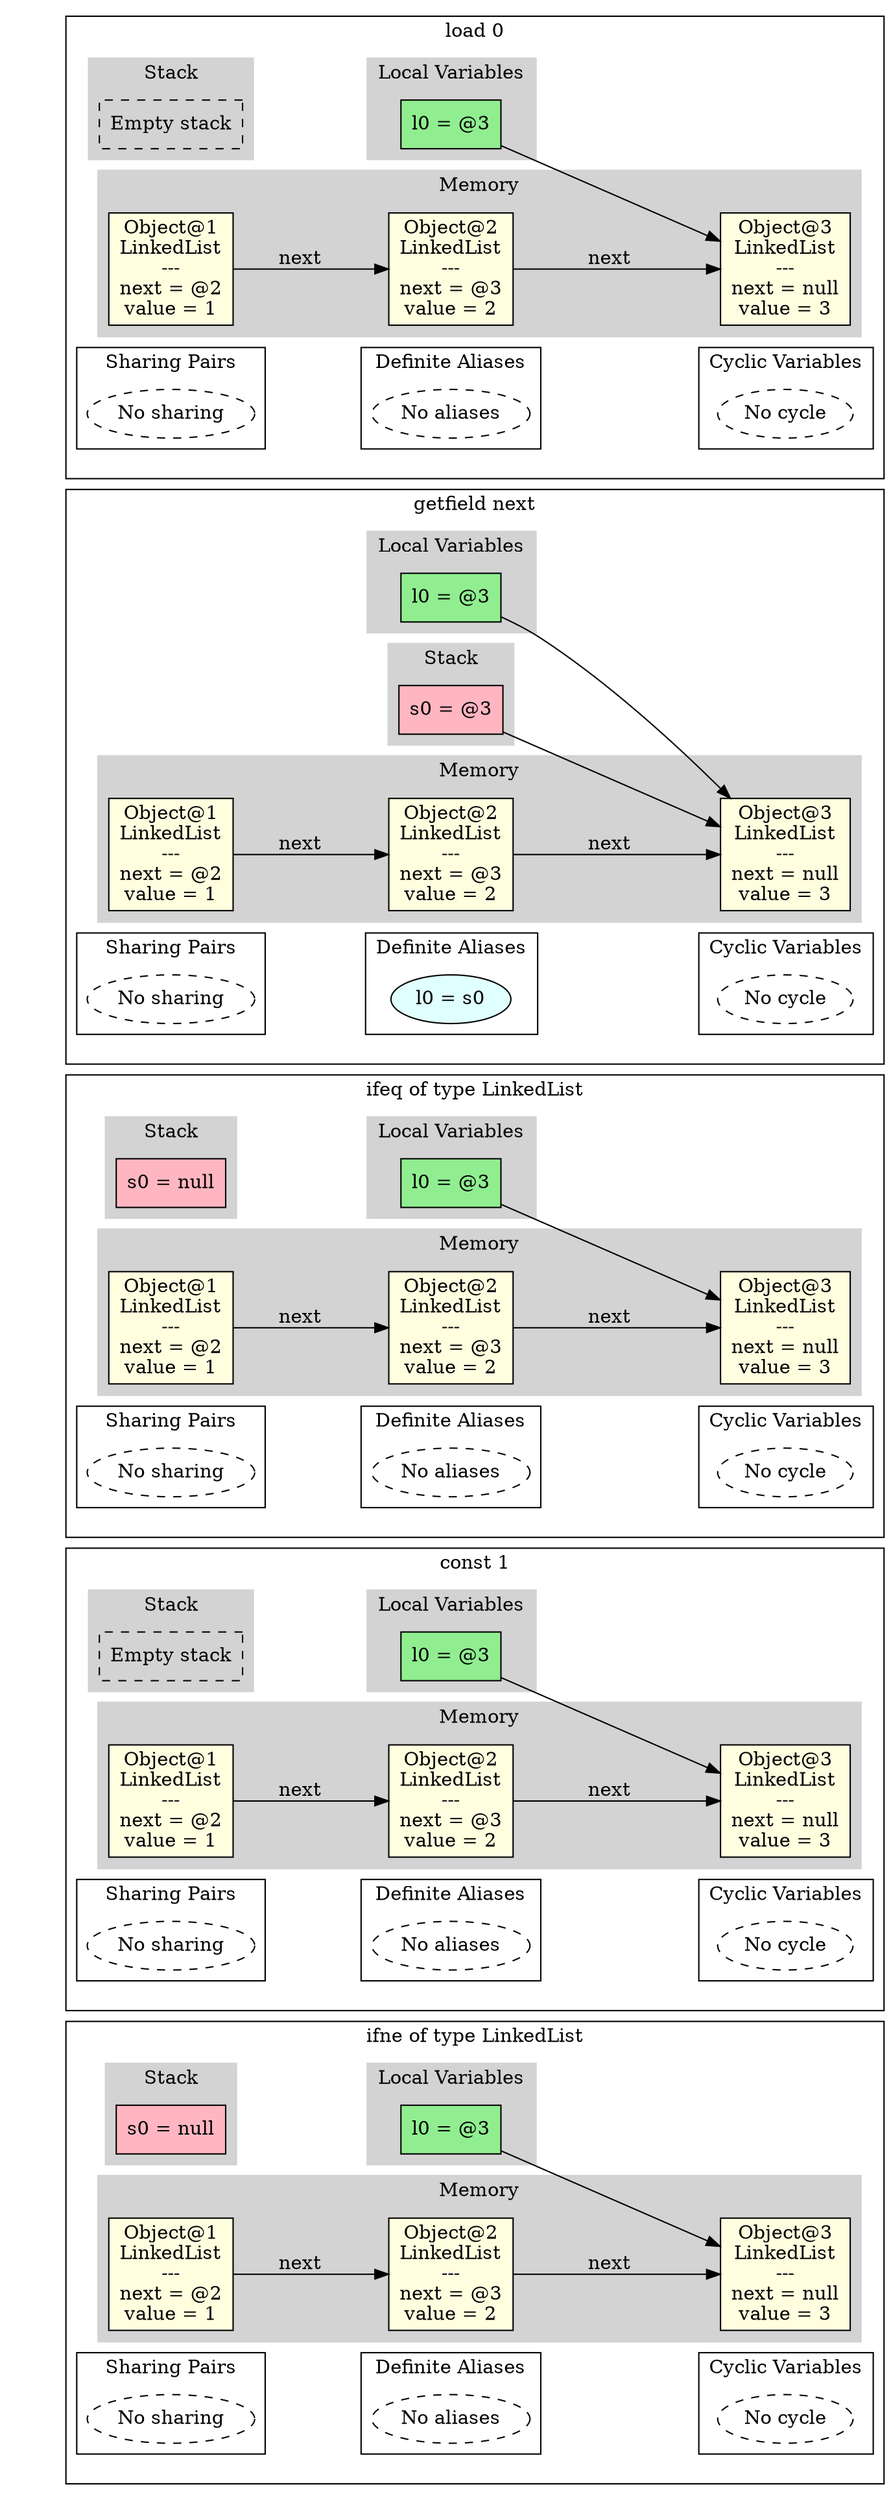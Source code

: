 digraph MemoryGraph {
 node [shape=box, style=filled, fillcolor=lightblue];
 rankdir=LR;

 // Invisible anchor subgraph
 subgraph cluster_anchor {
 style=invis;
 anchor [style=invis, shape=point, width=0, height=0];
 }

 // Starting point for subgraph ordering
 anchor_start [style=invis, shape=point];

 anchor_57148351832501 [style=invis, shape=point];
 anchor_start -> anchor_57148351832501 [style=invis];
 anchor_start = anchor_57148351832501;

 subgraph cluster_57148351832501 {
 anchor_57148351832501 [style=invis];
 label="load 0";
 subgraph cluster_locals_57148351832501 {
 label="Local Variables";
 style=filled;
 color=lightgrey;
 node [style=filled, fillcolor=lightgreen];
 "l0_57148351832501" [label="l0 = @3"];
 }

 subgraph cluster_stack_57148351832501 {
 label="Stack";
 style=filled;
 color=lightgrey;
 node [style=filled, fillcolor=lightpink];
 "empty_stack_57148351832501" [label="Empty stack", style=dashed, fillcolor=white];
 }

 subgraph cluster_memory_57148351832501 {
 label="Memory";
 style=filled;
 color=lightgrey;
 node [style=filled, fillcolor=lightyellow];
 "obj1_57148351832501" [label="Object@1\nLinkedList\n---\nnext = @2\nvalue = 1\n"];
 "obj2_57148351832501" [label="Object@2\nLinkedList\n---\nnext = @3\nvalue = 2\n"];
 "obj3_57148351832501" [label="Object@3\nLinkedList\n---\nnext = null\nvalue = 3\n"];
 }

 "l0_57148351832501" -> "obj3_57148351832501";
 "obj1_57148351832501" -> "obj2_57148351832501" [label="next"];
 "obj2_57148351832501" -> "obj3_57148351832501" [label="next"];

 // Sharing pairs
 subgraph cluster_sharing_57148351832501 {
 label="Sharing Pairs";
 node [shape=ellipse, style=filled, fillcolor=lightyellow];
 "empty_sharing_57148351832501" [label="No sharing", style=dashed, fillcolor=white];
 }

    // Alias pairs
    subgraph cluster_aliases_57148351832501 {
      label="Definite Aliases";
      node [shape=ellipse, style=filled, fillcolor=lightcyan];
      "empty_alias_57148351832501" [label="No aliases", style=dashed, fillcolor=white];
    }

 // Cyclic variables
 subgraph cluster_cyclic_57148351832501 {
 label="Cyclic Variables";
 node [shape=ellipse];
 "empty_cyclic_57148351832501" [label="No cycle", style=dashed, fillcolor=white];
 }
 // Invisible edge for horizontal alignment
 "empty_sharing_57148351832501" -> "empty_alias_57148351832501" [style=invis, weight=10];
 // Invisible edge for horizontal alignment
 "empty_alias_57148351832501" -> "empty_cyclic_57148351832501" [style=invis, weight=10];
 }
 anchor_57148352984529 [style=invis, shape=point];
 anchor_start -> anchor_57148352984529 [style=invis];
 anchor_start = anchor_57148352984529;

 subgraph cluster_57148352984529 {
 anchor_57148352984529 [style=invis];
 label="getfield next";
 subgraph cluster_locals_57148352984529 {
 label="Local Variables";
 style=filled;
 color=lightgrey;
 node [style=filled, fillcolor=lightgreen];
 "l0_57148352984529" [label="l0 = @3"];
 }

 subgraph cluster_stack_57148352984529 {
 label="Stack";
 style=filled;
 color=lightgrey;
 node [style=filled, fillcolor=lightpink];
 "s0_57148352984529" [label="s0 = @3"];
 }

 subgraph cluster_memory_57148352984529 {
 label="Memory";
 style=filled;
 color=lightgrey;
 node [style=filled, fillcolor=lightyellow];
 "obj1_57148352984529" [label="Object@1\nLinkedList\n---\nnext = @2\nvalue = 1\n"];
 "obj2_57148352984529" [label="Object@2\nLinkedList\n---\nnext = @3\nvalue = 2\n"];
 "obj3_57148352984529" [label="Object@3\nLinkedList\n---\nnext = null\nvalue = 3\n"];
 }

 "l0_57148352984529" -> "obj3_57148352984529";
 "s0_57148352984529" -> "obj3_57148352984529";
 "obj1_57148352984529" -> "obj2_57148352984529" [label="next"];
 "obj2_57148352984529" -> "obj3_57148352984529" [label="next"];

 // Sharing pairs
 subgraph cluster_sharing_57148352984529 {
 label="Sharing Pairs";
 node [shape=ellipse, style=filled, fillcolor=lightyellow];
 "empty_sharing_57148352984529" [label="No sharing", style=dashed, fillcolor=white];
 }

    // Alias pairs
    subgraph cluster_aliases_57148352984529 {
      label="Definite Aliases";
      node [shape=ellipse, style=filled, fillcolor=lightcyan];
      "alias0_57148352984529" [label="l0 = s0"];
    }

 // Cyclic variables
 subgraph cluster_cyclic_57148352984529 {
 label="Cyclic Variables";
 node [shape=ellipse];
 "empty_cyclic_57148352984529" [label="No cycle", style=dashed, fillcolor=white];
 }
 // Invisible edge for horizontal alignment
 "empty_sharing_57148352984529" -> "alias0_57148352984529" [style=invis, weight=10];
 // Invisible edge for horizontal alignment
 "alias0_57148352984529" -> "empty_cyclic_57148352984529" [style=invis, weight=10];
 }
 anchor_57148353914493 [style=invis, shape=point];
 anchor_start -> anchor_57148353914493 [style=invis];
 anchor_start = anchor_57148353914493;

 subgraph cluster_57148353914493 {
 anchor_57148353914493 [style=invis];
 label="ifeq of type LinkedList";
 subgraph cluster_locals_57148353914493 {
 label="Local Variables";
 style=filled;
 color=lightgrey;
 node [style=filled, fillcolor=lightgreen];
 "l0_57148353914493" [label="l0 = @3"];
 }

 subgraph cluster_stack_57148353914493 {
 label="Stack";
 style=filled;
 color=lightgrey;
 node [style=filled, fillcolor=lightpink];
 "s0_57148353914493" [label="s0 = null"];
 }

 subgraph cluster_memory_57148353914493 {
 label="Memory";
 style=filled;
 color=lightgrey;
 node [style=filled, fillcolor=lightyellow];
 "obj1_57148353914493" [label="Object@1\nLinkedList\n---\nnext = @2\nvalue = 1\n"];
 "obj2_57148353914493" [label="Object@2\nLinkedList\n---\nnext = @3\nvalue = 2\n"];
 "obj3_57148353914493" [label="Object@3\nLinkedList\n---\nnext = null\nvalue = 3\n"];
 }

 "l0_57148353914493" -> "obj3_57148353914493";
 "obj1_57148353914493" -> "obj2_57148353914493" [label="next"];
 "obj2_57148353914493" -> "obj3_57148353914493" [label="next"];

 // Sharing pairs
 subgraph cluster_sharing_57148353914493 {
 label="Sharing Pairs";
 node [shape=ellipse, style=filled, fillcolor=lightyellow];
 "empty_sharing_57148353914493" [label="No sharing", style=dashed, fillcolor=white];
 }

    // Alias pairs
    subgraph cluster_aliases_57148353914493 {
      label="Definite Aliases";
      node [shape=ellipse, style=filled, fillcolor=lightcyan];
      "empty_alias_57148353914493" [label="No aliases", style=dashed, fillcolor=white];
    }

 // Cyclic variables
 subgraph cluster_cyclic_57148353914493 {
 label="Cyclic Variables";
 node [shape=ellipse];
 "empty_cyclic_57148353914493" [label="No cycle", style=dashed, fillcolor=white];
 }
 // Invisible edge for horizontal alignment
 "empty_sharing_57148353914493" -> "empty_alias_57148353914493" [style=invis, weight=10];
 // Invisible edge for horizontal alignment
 "empty_alias_57148353914493" -> "empty_cyclic_57148353914493" [style=invis, weight=10];
 }
 anchor_57148354833680 [style=invis, shape=point];
 anchor_start -> anchor_57148354833680 [style=invis];
 anchor_start = anchor_57148354833680;

 subgraph cluster_57148354833680 {
 anchor_57148354833680 [style=invis];
 label="const 1";
 subgraph cluster_locals_57148354833680 {
 label="Local Variables";
 style=filled;
 color=lightgrey;
 node [style=filled, fillcolor=lightgreen];
 "l0_57148354833680" [label="l0 = @3"];
 }

 subgraph cluster_stack_57148354833680 {
 label="Stack";
 style=filled;
 color=lightgrey;
 node [style=filled, fillcolor=lightpink];
 "empty_stack_57148354833680" [label="Empty stack", style=dashed, fillcolor=white];
 }

 subgraph cluster_memory_57148354833680 {
 label="Memory";
 style=filled;
 color=lightgrey;
 node [style=filled, fillcolor=lightyellow];
 "obj1_57148354833680" [label="Object@1\nLinkedList\n---\nnext = @2\nvalue = 1\n"];
 "obj2_57148354833680" [label="Object@2\nLinkedList\n---\nnext = @3\nvalue = 2\n"];
 "obj3_57148354833680" [label="Object@3\nLinkedList\n---\nnext = null\nvalue = 3\n"];
 }

 "l0_57148354833680" -> "obj3_57148354833680";
 "obj1_57148354833680" -> "obj2_57148354833680" [label="next"];
 "obj2_57148354833680" -> "obj3_57148354833680" [label="next"];

 // Sharing pairs
 subgraph cluster_sharing_57148354833680 {
 label="Sharing Pairs";
 node [shape=ellipse, style=filled, fillcolor=lightyellow];
 "empty_sharing_57148354833680" [label="No sharing", style=dashed, fillcolor=white];
 }

    // Alias pairs
    subgraph cluster_aliases_57148354833680 {
      label="Definite Aliases";
      node [shape=ellipse, style=filled, fillcolor=lightcyan];
      "empty_alias_57148354833680" [label="No aliases", style=dashed, fillcolor=white];
    }

 // Cyclic variables
 subgraph cluster_cyclic_57148354833680 {
 label="Cyclic Variables";
 node [shape=ellipse];
 "empty_cyclic_57148354833680" [label="No cycle", style=dashed, fillcolor=white];
 }
 // Invisible edge for horizontal alignment
 "empty_sharing_57148354833680" -> "empty_alias_57148354833680" [style=invis, weight=10];
 // Invisible edge for horizontal alignment
 "empty_alias_57148354833680" -> "empty_cyclic_57148354833680" [style=invis, weight=10];
 }
 anchor_57148356004030 [style=invis, shape=point];
 anchor_start -> anchor_57148356004030 [style=invis];
 anchor_start = anchor_57148356004030;

 subgraph cluster_57148356004030 {
 anchor_57148356004030 [style=invis];
 label="ifne of type LinkedList";
 subgraph cluster_locals_57148356004030 {
 label="Local Variables";
 style=filled;
 color=lightgrey;
 node [style=filled, fillcolor=lightgreen];
 "l0_57148356004030" [label="l0 = @3"];
 }

 subgraph cluster_stack_57148356004030 {
 label="Stack";
 style=filled;
 color=lightgrey;
 node [style=filled, fillcolor=lightpink];
 "s0_57148356004030" [label="s0 = null"];
 }

 subgraph cluster_memory_57148356004030 {
 label="Memory";
 style=filled;
 color=lightgrey;
 node [style=filled, fillcolor=lightyellow];
 "obj1_57148356004030" [label="Object@1\nLinkedList\n---\nnext = @2\nvalue = 1\n"];
 "obj2_57148356004030" [label="Object@2\nLinkedList\n---\nnext = @3\nvalue = 2\n"];
 "obj3_57148356004030" [label="Object@3\nLinkedList\n---\nnext = null\nvalue = 3\n"];
 }

 "l0_57148356004030" -> "obj3_57148356004030";
 "obj1_57148356004030" -> "obj2_57148356004030" [label="next"];
 "obj2_57148356004030" -> "obj3_57148356004030" [label="next"];

 // Sharing pairs
 subgraph cluster_sharing_57148356004030 {
 label="Sharing Pairs";
 node [shape=ellipse, style=filled, fillcolor=lightyellow];
 "empty_sharing_57148356004030" [label="No sharing", style=dashed, fillcolor=white];
 }

    // Alias pairs
    subgraph cluster_aliases_57148356004030 {
      label="Definite Aliases";
      node [shape=ellipse, style=filled, fillcolor=lightcyan];
      "empty_alias_57148356004030" [label="No aliases", style=dashed, fillcolor=white];
    }

 // Cyclic variables
 subgraph cluster_cyclic_57148356004030 {
 label="Cyclic Variables";
 node [shape=ellipse];
 "empty_cyclic_57148356004030" [label="No cycle", style=dashed, fillcolor=white];
 }
 // Invisible edge for horizontal alignment
 "empty_sharing_57148356004030" -> "empty_alias_57148356004030" [style=invis, weight=10];
 // Invisible edge for horizontal alignment
 "empty_alias_57148356004030" -> "empty_cyclic_57148356004030" [style=invis, weight=10];
 }
}
